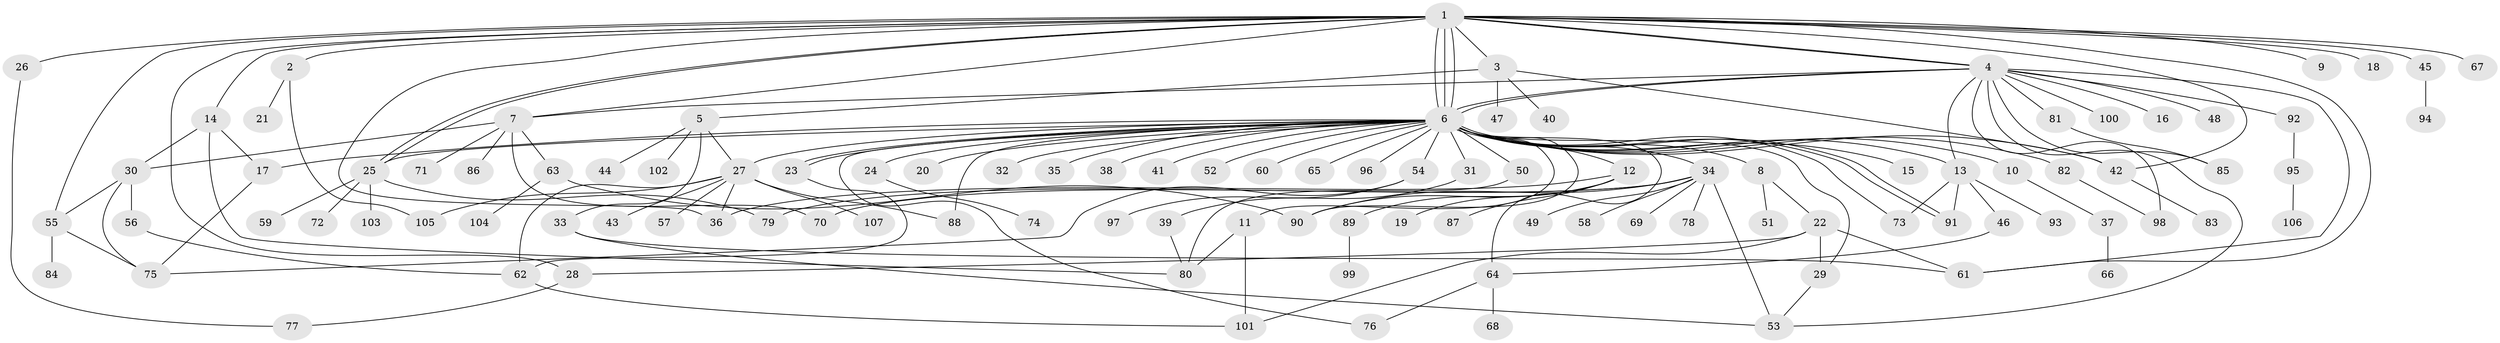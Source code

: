 // Generated by graph-tools (version 1.1) at 2025/35/03/09/25 02:35:19]
// undirected, 107 vertices, 157 edges
graph export_dot {
graph [start="1"]
  node [color=gray90,style=filled];
  1;
  2;
  3;
  4;
  5;
  6;
  7;
  8;
  9;
  10;
  11;
  12;
  13;
  14;
  15;
  16;
  17;
  18;
  19;
  20;
  21;
  22;
  23;
  24;
  25;
  26;
  27;
  28;
  29;
  30;
  31;
  32;
  33;
  34;
  35;
  36;
  37;
  38;
  39;
  40;
  41;
  42;
  43;
  44;
  45;
  46;
  47;
  48;
  49;
  50;
  51;
  52;
  53;
  54;
  55;
  56;
  57;
  58;
  59;
  60;
  61;
  62;
  63;
  64;
  65;
  66;
  67;
  68;
  69;
  70;
  71;
  72;
  73;
  74;
  75;
  76;
  77;
  78;
  79;
  80;
  81;
  82;
  83;
  84;
  85;
  86;
  87;
  88;
  89;
  90;
  91;
  92;
  93;
  94;
  95;
  96;
  97;
  98;
  99;
  100;
  101;
  102;
  103;
  104;
  105;
  106;
  107;
  1 -- 2;
  1 -- 3;
  1 -- 4;
  1 -- 4;
  1 -- 6;
  1 -- 6;
  1 -- 6;
  1 -- 7;
  1 -- 9;
  1 -- 14;
  1 -- 18;
  1 -- 25;
  1 -- 25;
  1 -- 26;
  1 -- 28;
  1 -- 36;
  1 -- 42;
  1 -- 45;
  1 -- 55;
  1 -- 61;
  1 -- 67;
  2 -- 21;
  2 -- 105;
  3 -- 5;
  3 -- 40;
  3 -- 42;
  3 -- 47;
  4 -- 6;
  4 -- 6;
  4 -- 7;
  4 -- 13;
  4 -- 16;
  4 -- 48;
  4 -- 53;
  4 -- 61;
  4 -- 81;
  4 -- 85;
  4 -- 92;
  4 -- 98;
  4 -- 100;
  5 -- 27;
  5 -- 33;
  5 -- 44;
  5 -- 102;
  6 -- 8;
  6 -- 10;
  6 -- 11;
  6 -- 12;
  6 -- 13;
  6 -- 15;
  6 -- 17;
  6 -- 20;
  6 -- 23;
  6 -- 23;
  6 -- 24;
  6 -- 25;
  6 -- 27;
  6 -- 29;
  6 -- 31;
  6 -- 32;
  6 -- 34;
  6 -- 35;
  6 -- 38;
  6 -- 41;
  6 -- 42;
  6 -- 50;
  6 -- 52;
  6 -- 54;
  6 -- 60;
  6 -- 64;
  6 -- 65;
  6 -- 73;
  6 -- 76;
  6 -- 82;
  6 -- 88;
  6 -- 90;
  6 -- 91;
  6 -- 91;
  6 -- 96;
  7 -- 30;
  7 -- 63;
  7 -- 70;
  7 -- 71;
  7 -- 86;
  8 -- 22;
  8 -- 51;
  10 -- 37;
  11 -- 80;
  11 -- 101;
  12 -- 19;
  12 -- 36;
  12 -- 87;
  12 -- 89;
  12 -- 90;
  13 -- 46;
  13 -- 73;
  13 -- 91;
  13 -- 93;
  14 -- 17;
  14 -- 30;
  14 -- 80;
  17 -- 75;
  22 -- 28;
  22 -- 29;
  22 -- 61;
  22 -- 101;
  23 -- 62;
  24 -- 74;
  25 -- 59;
  25 -- 72;
  25 -- 79;
  25 -- 103;
  26 -- 77;
  27 -- 36;
  27 -- 43;
  27 -- 57;
  27 -- 62;
  27 -- 88;
  27 -- 105;
  27 -- 107;
  28 -- 77;
  29 -- 53;
  30 -- 55;
  30 -- 56;
  30 -- 75;
  31 -- 39;
  33 -- 53;
  33 -- 61;
  34 -- 49;
  34 -- 53;
  34 -- 58;
  34 -- 69;
  34 -- 70;
  34 -- 78;
  34 -- 79;
  34 -- 90;
  37 -- 66;
  39 -- 80;
  42 -- 83;
  45 -- 94;
  46 -- 64;
  50 -- 80;
  54 -- 75;
  54 -- 97;
  55 -- 75;
  55 -- 84;
  56 -- 62;
  62 -- 101;
  63 -- 90;
  63 -- 104;
  64 -- 68;
  64 -- 76;
  81 -- 85;
  82 -- 98;
  89 -- 99;
  92 -- 95;
  95 -- 106;
}
